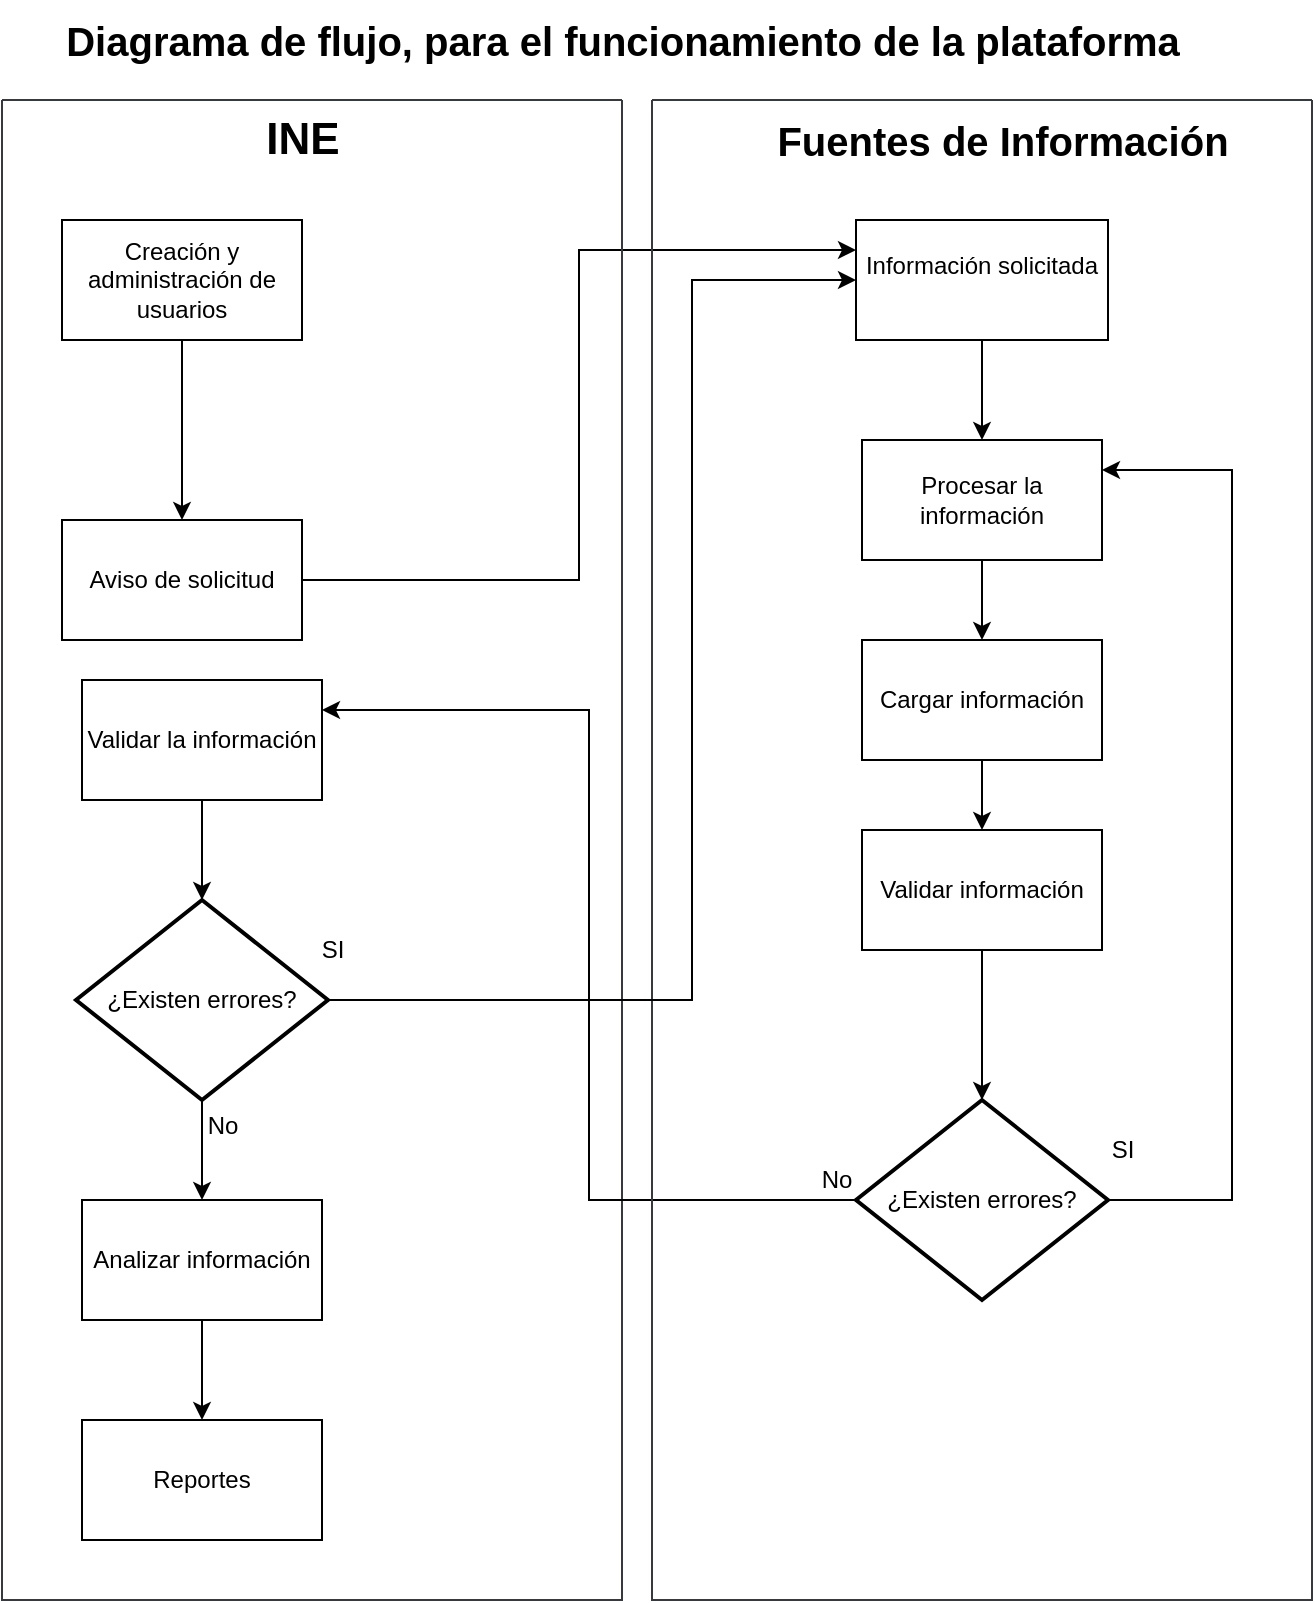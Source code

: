 <mxfile version="26.2.9">
  <diagram name="Página-1" id="4k3PS0f7IVq_EoHHaAwR">
    <mxGraphModel dx="1428" dy="779" grid="1" gridSize="10" guides="1" tooltips="1" connect="1" arrows="1" fold="1" page="1" pageScale="1" pageWidth="850" pageHeight="1100" math="0" shadow="0">
      <root>
        <mxCell id="0" />
        <mxCell id="1" parent="0" />
        <mxCell id="JmrJD3lhgNQrW1m8cqB9-22" style="edgeStyle=orthogonalEdgeStyle;rounded=0;orthogonalLoop=1;jettySize=auto;html=1;entryX=0;entryY=0.25;entryDx=0;entryDy=0;" parent="1" source="JmrJD3lhgNQrW1m8cqB9-2" target="JmrJD3lhgNQrW1m8cqB9-8" edge="1">
          <mxGeometry relative="1" as="geometry" />
        </mxCell>
        <mxCell id="JmrJD3lhgNQrW1m8cqB9-5" value="" style="swimlane;startSize=0;fillColor=light-dark(#CCE5FF,#E6FFCC);strokeColor=#36393d;fillStyle=solid;" parent="1" vertex="1">
          <mxGeometry x="115" y="50" width="310" height="750" as="geometry">
            <mxRectangle x="40" y="70" width="50" height="40" as="alternateBounds" />
          </mxGeometry>
        </mxCell>
        <mxCell id="JmrJD3lhgNQrW1m8cqB9-1" value="Creación y administración de usuarios" style="rounded=0;whiteSpace=wrap;html=1;" parent="JmrJD3lhgNQrW1m8cqB9-5" vertex="1">
          <mxGeometry x="30" y="60" width="120" height="60" as="geometry" />
        </mxCell>
        <mxCell id="JmrJD3lhgNQrW1m8cqB9-21" value="" style="edgeStyle=orthogonalEdgeStyle;rounded=0;orthogonalLoop=1;jettySize=auto;html=1;" parent="JmrJD3lhgNQrW1m8cqB9-5" source="JmrJD3lhgNQrW1m8cqB9-12" target="JmrJD3lhgNQrW1m8cqB9-14" edge="1">
          <mxGeometry relative="1" as="geometry" />
        </mxCell>
        <mxCell id="JmrJD3lhgNQrW1m8cqB9-12" value="Validar la información" style="rounded=0;whiteSpace=wrap;html=1;" parent="JmrJD3lhgNQrW1m8cqB9-5" vertex="1">
          <mxGeometry x="40" y="290" width="120" height="60" as="geometry" />
        </mxCell>
        <mxCell id="JmrJD3lhgNQrW1m8cqB9-34" style="edgeStyle=orthogonalEdgeStyle;rounded=0;orthogonalLoop=1;jettySize=auto;html=1;exitX=0.5;exitY=1;exitDx=0;exitDy=0;exitPerimeter=0;entryX=0.5;entryY=0;entryDx=0;entryDy=0;" parent="JmrJD3lhgNQrW1m8cqB9-5" source="JmrJD3lhgNQrW1m8cqB9-14" target="JmrJD3lhgNQrW1m8cqB9-15" edge="1">
          <mxGeometry relative="1" as="geometry" />
        </mxCell>
        <mxCell id="JmrJD3lhgNQrW1m8cqB9-14" value="¿Existen errores?" style="strokeWidth=2;html=1;shape=mxgraph.flowchart.decision;whiteSpace=wrap;" parent="JmrJD3lhgNQrW1m8cqB9-5" vertex="1">
          <mxGeometry x="37" y="400" width="126" height="100" as="geometry" />
        </mxCell>
        <mxCell id="JmrJD3lhgNQrW1m8cqB9-38" style="edgeStyle=orthogonalEdgeStyle;rounded=0;orthogonalLoop=1;jettySize=auto;html=1;exitX=0.5;exitY=1;exitDx=0;exitDy=0;entryX=0.5;entryY=0;entryDx=0;entryDy=0;" parent="JmrJD3lhgNQrW1m8cqB9-5" source="JmrJD3lhgNQrW1m8cqB9-15" target="JmrJD3lhgNQrW1m8cqB9-16" edge="1">
          <mxGeometry relative="1" as="geometry" />
        </mxCell>
        <mxCell id="JmrJD3lhgNQrW1m8cqB9-15" value="Analizar información" style="rounded=0;whiteSpace=wrap;html=1;" parent="JmrJD3lhgNQrW1m8cqB9-5" vertex="1">
          <mxGeometry x="40" y="550" width="120" height="60" as="geometry" />
        </mxCell>
        <mxCell id="JmrJD3lhgNQrW1m8cqB9-16" value="Reportes" style="rounded=0;whiteSpace=wrap;html=1;" parent="JmrJD3lhgNQrW1m8cqB9-5" vertex="1">
          <mxGeometry x="40" y="660" width="120" height="60" as="geometry" />
        </mxCell>
        <mxCell id="JmrJD3lhgNQrW1m8cqB9-35" value="&lt;div&gt;No&lt;/div&gt;&lt;div&gt;&lt;br&gt;&lt;/div&gt;" style="text;html=1;align=center;verticalAlign=middle;resizable=0;points=[];autosize=1;strokeColor=none;fillColor=none;" parent="JmrJD3lhgNQrW1m8cqB9-5" vertex="1">
          <mxGeometry x="90" y="500" width="40" height="40" as="geometry" />
        </mxCell>
        <mxCell id="JmrJD3lhgNQrW1m8cqB9-2" value="Aviso de solicitud" style="rounded=0;whiteSpace=wrap;html=1;" parent="JmrJD3lhgNQrW1m8cqB9-5" vertex="1">
          <mxGeometry x="30" y="210" width="120" height="60" as="geometry" />
        </mxCell>
        <mxCell id="JmrJD3lhgNQrW1m8cqB9-17" value="" style="edgeStyle=orthogonalEdgeStyle;rounded=0;orthogonalLoop=1;jettySize=auto;html=1;" parent="JmrJD3lhgNQrW1m8cqB9-5" source="JmrJD3lhgNQrW1m8cqB9-1" target="JmrJD3lhgNQrW1m8cqB9-2" edge="1">
          <mxGeometry relative="1" as="geometry" />
        </mxCell>
        <mxCell id="JmrJD3lhgNQrW1m8cqB9-51" value="&lt;b&gt;&lt;font style=&quot;font-size: 22px;&quot;&gt;INE&lt;/font&gt;&lt;/b&gt;" style="text;html=1;align=center;verticalAlign=middle;resizable=0;points=[];autosize=1;strokeColor=none;fillColor=none;" parent="JmrJD3lhgNQrW1m8cqB9-5" vertex="1">
          <mxGeometry x="120" width="60" height="40" as="geometry" />
        </mxCell>
        <mxCell id="JmrJD3lhgNQrW1m8cqB9-37" value="SI" style="text;html=1;align=center;verticalAlign=middle;resizable=0;points=[];autosize=1;strokeColor=none;fillColor=none;" parent="JmrJD3lhgNQrW1m8cqB9-5" vertex="1">
          <mxGeometry x="150" y="410" width="30" height="30" as="geometry" />
        </mxCell>
        <mxCell id="JmrJD3lhgNQrW1m8cqB9-32" style="edgeStyle=orthogonalEdgeStyle;rounded=0;orthogonalLoop=1;jettySize=auto;html=1;exitX=0;exitY=0.5;exitDx=0;exitDy=0;exitPerimeter=0;entryX=1;entryY=0.25;entryDx=0;entryDy=0;" parent="1" source="JmrJD3lhgNQrW1m8cqB9-13" target="JmrJD3lhgNQrW1m8cqB9-12" edge="1">
          <mxGeometry relative="1" as="geometry" />
        </mxCell>
        <mxCell id="JmrJD3lhgNQrW1m8cqB9-50" value="" style="swimlane;startSize=0;fillColor=#cce5ff;strokeColor=#36393d;gradientColor=light-dark(#000000,#E6FFCC);" parent="1" vertex="1">
          <mxGeometry x="440" y="50" width="330" height="750" as="geometry">
            <mxRectangle x="430" y="60" width="50" height="40" as="alternateBounds" />
          </mxGeometry>
        </mxCell>
        <mxCell id="JmrJD3lhgNQrW1m8cqB9-52" value="&lt;b&gt;&lt;font style=&quot;font-size: 20px;&quot;&gt;Fuentes de Información&lt;/font&gt;&lt;/b&gt;" style="text;html=1;align=center;verticalAlign=middle;resizable=0;points=[];autosize=1;strokeColor=none;fillColor=none;" parent="JmrJD3lhgNQrW1m8cqB9-50" vertex="1">
          <mxGeometry x="50" width="250" height="40" as="geometry" />
        </mxCell>
        <mxCell id="JmrJD3lhgNQrW1m8cqB9-8" value="&lt;div&gt;Información solicitada&lt;/div&gt;&lt;div&gt;&lt;br&gt;&lt;/div&gt;" style="rounded=0;whiteSpace=wrap;html=1;" parent="JmrJD3lhgNQrW1m8cqB9-50" vertex="1">
          <mxGeometry x="102" y="60" width="126" height="60" as="geometry" />
        </mxCell>
        <mxCell id="JmrJD3lhgNQrW1m8cqB9-9" value="Procesar la información" style="rounded=0;whiteSpace=wrap;html=1;" parent="JmrJD3lhgNQrW1m8cqB9-50" vertex="1">
          <mxGeometry x="105" y="170" width="120" height="60" as="geometry" />
        </mxCell>
        <mxCell id="JmrJD3lhgNQrW1m8cqB9-10" value="Cargar información" style="rounded=0;whiteSpace=wrap;html=1;" parent="JmrJD3lhgNQrW1m8cqB9-50" vertex="1">
          <mxGeometry x="105" y="270" width="120" height="60" as="geometry" />
        </mxCell>
        <mxCell id="JmrJD3lhgNQrW1m8cqB9-11" value="Validar información" style="rounded=0;whiteSpace=wrap;html=1;" parent="JmrJD3lhgNQrW1m8cqB9-50" vertex="1">
          <mxGeometry x="105" y="365" width="120" height="60" as="geometry" />
        </mxCell>
        <mxCell id="JmrJD3lhgNQrW1m8cqB9-70" style="edgeStyle=orthogonalEdgeStyle;rounded=0;orthogonalLoop=1;jettySize=auto;html=1;exitX=1;exitY=0.5;exitDx=0;exitDy=0;exitPerimeter=0;entryX=1;entryY=0.25;entryDx=0;entryDy=0;" parent="JmrJD3lhgNQrW1m8cqB9-50" source="JmrJD3lhgNQrW1m8cqB9-13" target="JmrJD3lhgNQrW1m8cqB9-9" edge="1">
          <mxGeometry relative="1" as="geometry">
            <Array as="points">
              <mxPoint x="290" y="550" />
              <mxPoint x="290" y="185" />
            </Array>
          </mxGeometry>
        </mxCell>
        <mxCell id="JmrJD3lhgNQrW1m8cqB9-13" value="¿Existen errores?" style="strokeWidth=2;html=1;shape=mxgraph.flowchart.decision;whiteSpace=wrap;" parent="JmrJD3lhgNQrW1m8cqB9-50" vertex="1">
          <mxGeometry x="102" y="500" width="126" height="100" as="geometry" />
        </mxCell>
        <mxCell id="JmrJD3lhgNQrW1m8cqB9-23" value="" style="edgeStyle=orthogonalEdgeStyle;rounded=0;orthogonalLoop=1;jettySize=auto;html=1;" parent="JmrJD3lhgNQrW1m8cqB9-50" source="JmrJD3lhgNQrW1m8cqB9-8" target="JmrJD3lhgNQrW1m8cqB9-9" edge="1">
          <mxGeometry relative="1" as="geometry" />
        </mxCell>
        <mxCell id="JmrJD3lhgNQrW1m8cqB9-24" value="" style="edgeStyle=orthogonalEdgeStyle;rounded=0;orthogonalLoop=1;jettySize=auto;html=1;" parent="JmrJD3lhgNQrW1m8cqB9-50" source="JmrJD3lhgNQrW1m8cqB9-9" target="JmrJD3lhgNQrW1m8cqB9-10" edge="1">
          <mxGeometry relative="1" as="geometry" />
        </mxCell>
        <mxCell id="JmrJD3lhgNQrW1m8cqB9-25" value="" style="edgeStyle=orthogonalEdgeStyle;rounded=0;orthogonalLoop=1;jettySize=auto;html=1;" parent="JmrJD3lhgNQrW1m8cqB9-50" source="JmrJD3lhgNQrW1m8cqB9-10" target="JmrJD3lhgNQrW1m8cqB9-11" edge="1">
          <mxGeometry relative="1" as="geometry" />
        </mxCell>
        <mxCell id="JmrJD3lhgNQrW1m8cqB9-26" value="" style="edgeStyle=orthogonalEdgeStyle;rounded=0;orthogonalLoop=1;jettySize=auto;html=1;" parent="JmrJD3lhgNQrW1m8cqB9-50" source="JmrJD3lhgNQrW1m8cqB9-11" target="JmrJD3lhgNQrW1m8cqB9-13" edge="1">
          <mxGeometry relative="1" as="geometry" />
        </mxCell>
        <mxCell id="JmrJD3lhgNQrW1m8cqB9-31" value="SI" style="text;html=1;align=center;verticalAlign=middle;resizable=0;points=[];autosize=1;strokeColor=none;fillColor=none;" parent="JmrJD3lhgNQrW1m8cqB9-50" vertex="1">
          <mxGeometry x="220" y="510" width="30" height="30" as="geometry" />
        </mxCell>
        <mxCell id="JmrJD3lhgNQrW1m8cqB9-33" value="No" style="text;html=1;align=center;verticalAlign=middle;resizable=0;points=[];autosize=1;strokeColor=none;fillColor=none;" parent="JmrJD3lhgNQrW1m8cqB9-50" vertex="1">
          <mxGeometry x="72" y="525" width="40" height="30" as="geometry" />
        </mxCell>
        <mxCell id="JmrJD3lhgNQrW1m8cqB9-53" value="&lt;font style=&quot;font-size: 20px;&quot;&gt;&lt;b&gt;Diagrama de flujo, para el funcionamiento de la plataforma&lt;/b&gt;&lt;/font&gt;" style="text;html=1;align=center;verticalAlign=middle;resizable=0;points=[];autosize=1;strokeColor=none;fillColor=none;" parent="1" vertex="1">
          <mxGeometry x="135" width="580" height="40" as="geometry" />
        </mxCell>
        <mxCell id="JmrJD3lhgNQrW1m8cqB9-65" style="edgeStyle=orthogonalEdgeStyle;rounded=0;orthogonalLoop=1;jettySize=auto;html=1;exitX=1;exitY=0.5;exitDx=0;exitDy=0;exitPerimeter=0;" parent="1" source="JmrJD3lhgNQrW1m8cqB9-14" target="JmrJD3lhgNQrW1m8cqB9-8" edge="1">
          <mxGeometry relative="1" as="geometry">
            <Array as="points">
              <mxPoint x="460" y="500" />
              <mxPoint x="460" y="140" />
            </Array>
          </mxGeometry>
        </mxCell>
      </root>
    </mxGraphModel>
  </diagram>
</mxfile>
